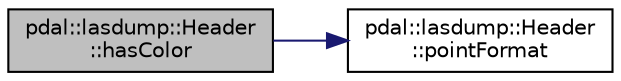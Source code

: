 digraph "pdal::lasdump::Header::hasColor"
{
  edge [fontname="Helvetica",fontsize="10",labelfontname="Helvetica",labelfontsize="10"];
  node [fontname="Helvetica",fontsize="10",shape=record];
  rankdir="LR";
  Node1 [label="pdal::lasdump::Header\l::hasColor",height=0.2,width=0.4,color="black", fillcolor="grey75", style="filled", fontcolor="black"];
  Node1 -> Node2 [color="midnightblue",fontsize="10",style="solid",fontname="Helvetica"];
  Node2 [label="pdal::lasdump::Header\l::pointFormat",height=0.2,width=0.4,color="black", fillcolor="white", style="filled",URL="$classpdal_1_1lasdump_1_1Header.html#a98c47063e2e6cd9686415307b8f594cd",tooltip="Get identifier of point data (record) format. "];
}

